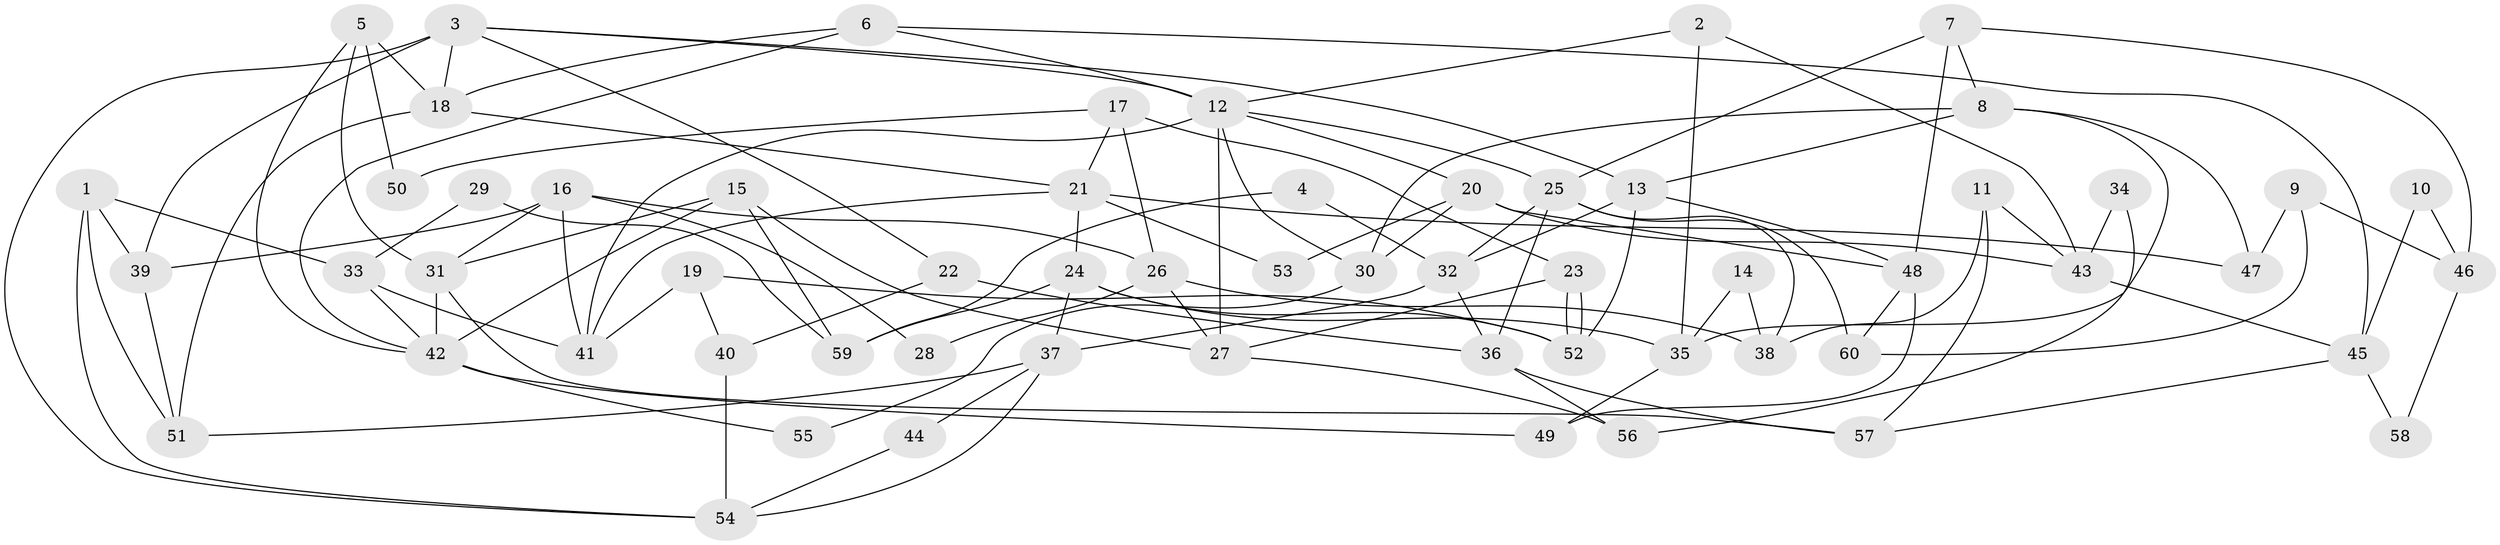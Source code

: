 // coarse degree distribution, {8: 0.02702702702702703, 16: 0.02702702702702703, 9: 0.02702702702702703, 10: 0.02702702702702703, 4: 0.21621621621621623, 3: 0.21621621621621623, 5: 0.1891891891891892, 6: 0.02702702702702703, 2: 0.24324324324324326}
// Generated by graph-tools (version 1.1) at 2025/50/03/04/25 22:50:51]
// undirected, 60 vertices, 120 edges
graph export_dot {
  node [color=gray90,style=filled];
  1;
  2;
  3;
  4;
  5;
  6;
  7;
  8;
  9;
  10;
  11;
  12;
  13;
  14;
  15;
  16;
  17;
  18;
  19;
  20;
  21;
  22;
  23;
  24;
  25;
  26;
  27;
  28;
  29;
  30;
  31;
  32;
  33;
  34;
  35;
  36;
  37;
  38;
  39;
  40;
  41;
  42;
  43;
  44;
  45;
  46;
  47;
  48;
  49;
  50;
  51;
  52;
  53;
  54;
  55;
  56;
  57;
  58;
  59;
  60;
  1 -- 51;
  1 -- 54;
  1 -- 33;
  1 -- 39;
  2 -- 43;
  2 -- 12;
  2 -- 35;
  3 -- 13;
  3 -- 18;
  3 -- 12;
  3 -- 22;
  3 -- 39;
  3 -- 54;
  4 -- 32;
  4 -- 59;
  5 -- 42;
  5 -- 18;
  5 -- 31;
  5 -- 50;
  6 -- 42;
  6 -- 12;
  6 -- 18;
  6 -- 45;
  7 -- 48;
  7 -- 25;
  7 -- 8;
  7 -- 46;
  8 -- 13;
  8 -- 30;
  8 -- 35;
  8 -- 47;
  9 -- 60;
  9 -- 47;
  9 -- 46;
  10 -- 45;
  10 -- 46;
  11 -- 43;
  11 -- 38;
  11 -- 57;
  12 -- 30;
  12 -- 20;
  12 -- 25;
  12 -- 27;
  12 -- 41;
  13 -- 52;
  13 -- 32;
  13 -- 48;
  14 -- 38;
  14 -- 35;
  15 -- 27;
  15 -- 31;
  15 -- 42;
  15 -- 59;
  16 -- 39;
  16 -- 41;
  16 -- 26;
  16 -- 28;
  16 -- 31;
  17 -- 26;
  17 -- 21;
  17 -- 23;
  17 -- 50;
  18 -- 51;
  18 -- 21;
  19 -- 41;
  19 -- 52;
  19 -- 40;
  20 -- 48;
  20 -- 30;
  20 -- 43;
  20 -- 53;
  21 -- 41;
  21 -- 24;
  21 -- 47;
  21 -- 53;
  22 -- 40;
  22 -- 36;
  23 -- 52;
  23 -- 52;
  23 -- 27;
  24 -- 35;
  24 -- 37;
  24 -- 52;
  24 -- 59;
  25 -- 36;
  25 -- 32;
  25 -- 38;
  25 -- 60;
  26 -- 27;
  26 -- 28;
  26 -- 38;
  27 -- 56;
  29 -- 33;
  29 -- 59;
  30 -- 55;
  31 -- 42;
  31 -- 57;
  32 -- 36;
  32 -- 37;
  33 -- 42;
  33 -- 41;
  34 -- 56;
  34 -- 43;
  35 -- 49;
  36 -- 57;
  36 -- 56;
  37 -- 44;
  37 -- 51;
  37 -- 54;
  39 -- 51;
  40 -- 54;
  42 -- 49;
  42 -- 55;
  43 -- 45;
  44 -- 54;
  45 -- 57;
  45 -- 58;
  46 -- 58;
  48 -- 49;
  48 -- 60;
}
